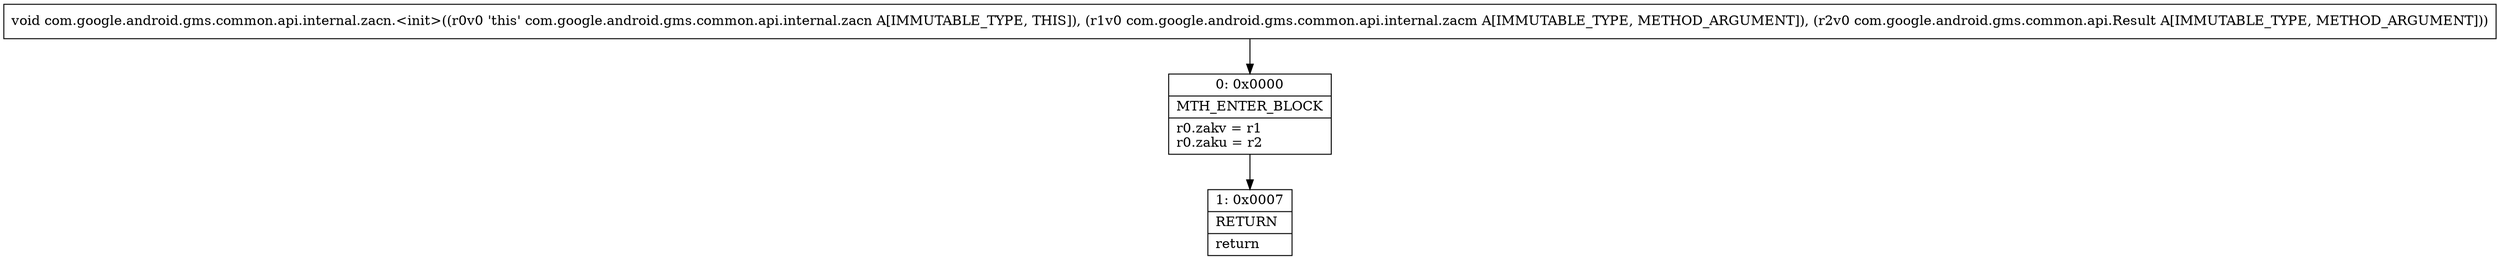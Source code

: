 digraph "CFG forcom.google.android.gms.common.api.internal.zacn.\<init\>(Lcom\/google\/android\/gms\/common\/api\/internal\/zacm;Lcom\/google\/android\/gms\/common\/api\/Result;)V" {
Node_0 [shape=record,label="{0\:\ 0x0000|MTH_ENTER_BLOCK\l|r0.zakv = r1\lr0.zaku = r2\l}"];
Node_1 [shape=record,label="{1\:\ 0x0007|RETURN\l|return\l}"];
MethodNode[shape=record,label="{void com.google.android.gms.common.api.internal.zacn.\<init\>((r0v0 'this' com.google.android.gms.common.api.internal.zacn A[IMMUTABLE_TYPE, THIS]), (r1v0 com.google.android.gms.common.api.internal.zacm A[IMMUTABLE_TYPE, METHOD_ARGUMENT]), (r2v0 com.google.android.gms.common.api.Result A[IMMUTABLE_TYPE, METHOD_ARGUMENT])) }"];
MethodNode -> Node_0;
Node_0 -> Node_1;
}

